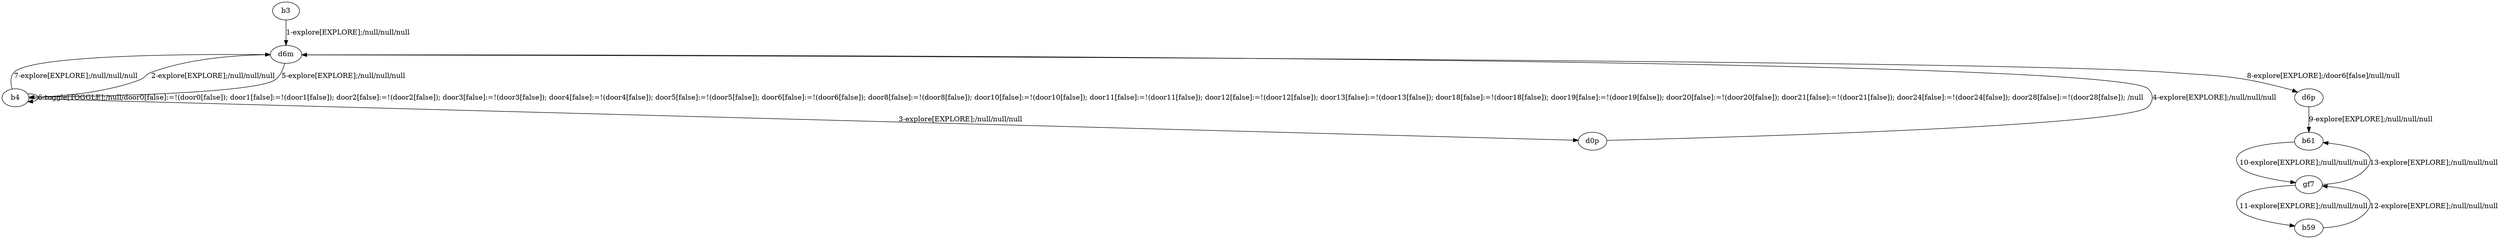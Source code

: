 # Total number of goals covered by this test: 2
# b61 --> gf7
# gf7 --> b59

digraph g {
"b3" -> "d6m" [label = "1-explore[EXPLORE];/null/null/null"];
"d6m" -> "b4" [label = "2-explore[EXPLORE];/null/null/null"];
"b4" -> "d0p" [label = "3-explore[EXPLORE];/null/null/null"];
"d0p" -> "d6m" [label = "4-explore[EXPLORE];/null/null/null"];
"d6m" -> "b4" [label = "5-explore[EXPLORE];/null/null/null"];
"b4" -> "b4" [label = "6-toggle[TOGGLE];/null/door0[false]:=!(door0[false]); door1[false]:=!(door1[false]); door2[false]:=!(door2[false]); door3[false]:=!(door3[false]); door4[false]:=!(door4[false]); door5[false]:=!(door5[false]); door6[false]:=!(door6[false]); door8[false]:=!(door8[false]); door10[false]:=!(door10[false]); door11[false]:=!(door11[false]); door12[false]:=!(door12[false]); door13[false]:=!(door13[false]); door18[false]:=!(door18[false]); door19[false]:=!(door19[false]); door20[false]:=!(door20[false]); door21[false]:=!(door21[false]); door24[false]:=!(door24[false]); door28[false]:=!(door28[false]); /null"];
"b4" -> "d6m" [label = "7-explore[EXPLORE];/null/null/null"];
"d6m" -> "d6p" [label = "8-explore[EXPLORE];/door6[false]/null/null"];
"d6p" -> "b61" [label = "9-explore[EXPLORE];/null/null/null"];
"b61" -> "gf7" [label = "10-explore[EXPLORE];/null/null/null"];
"gf7" -> "b59" [label = "11-explore[EXPLORE];/null/null/null"];
"b59" -> "gf7" [label = "12-explore[EXPLORE];/null/null/null"];
"gf7" -> "b61" [label = "13-explore[EXPLORE];/null/null/null"];
}